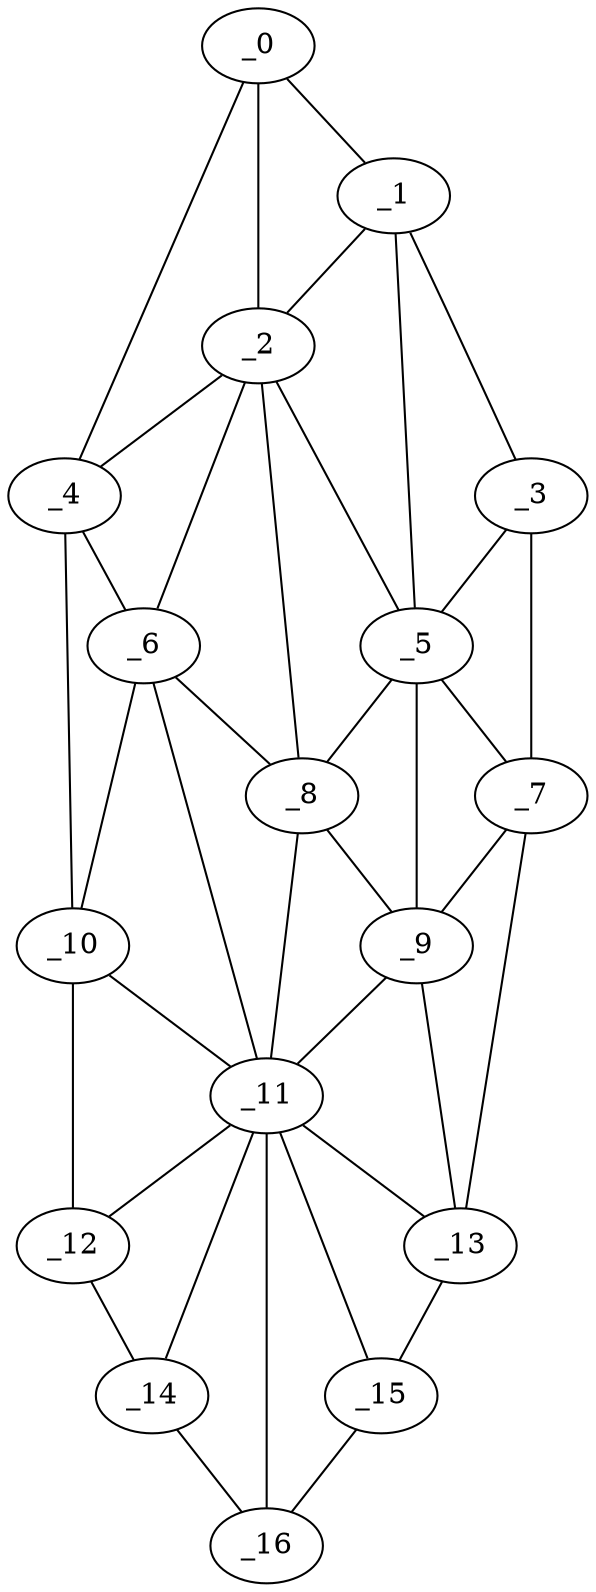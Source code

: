 graph "obj63__25.gxl" {
	_0	 [x=43,
		y=23];
	_1	 [x=53,
		y=11];
	_0 -- _1	 [valence=1];
	_2	 [x=54,
		y=20];
	_0 -- _2	 [valence=2];
	_4	 [x=60,
		y=46];
	_0 -- _4	 [valence=1];
	_1 -- _2	 [valence=2];
	_3	 [x=60,
		y=9];
	_1 -- _3	 [valence=1];
	_5	 [x=62,
		y=17];
	_1 -- _5	 [valence=1];
	_2 -- _4	 [valence=2];
	_2 -- _5	 [valence=1];
	_6	 [x=65,
		y=43];
	_2 -- _6	 [valence=1];
	_8	 [x=75,
		y=29];
	_2 -- _8	 [valence=2];
	_3 -- _5	 [valence=2];
	_7	 [x=72,
		y=11];
	_3 -- _7	 [valence=1];
	_4 -- _6	 [valence=2];
	_10	 [x=83,
		y=53];
	_4 -- _10	 [valence=1];
	_5 -- _7	 [valence=2];
	_5 -- _8	 [valence=2];
	_9	 [x=76,
		y=19];
	_5 -- _9	 [valence=2];
	_6 -- _8	 [valence=2];
	_6 -- _10	 [valence=2];
	_11	 [x=87,
		y=34];
	_6 -- _11	 [valence=2];
	_7 -- _9	 [valence=1];
	_13	 [x=103,
		y=18];
	_7 -- _13	 [valence=1];
	_8 -- _9	 [valence=1];
	_8 -- _11	 [valence=2];
	_9 -- _11	 [valence=1];
	_9 -- _13	 [valence=2];
	_10 -- _11	 [valence=2];
	_12	 [x=98,
		y=50];
	_10 -- _12	 [valence=1];
	_11 -- _12	 [valence=2];
	_11 -- _13	 [valence=2];
	_14	 [x=105,
		y=43];
	_11 -- _14	 [valence=2];
	_15	 [x=110,
		y=28];
	_11 -- _15	 [valence=2];
	_16	 [x=110,
		y=36];
	_11 -- _16	 [valence=2];
	_12 -- _14	 [valence=1];
	_13 -- _15	 [valence=1];
	_14 -- _16	 [valence=1];
	_15 -- _16	 [valence=1];
}
